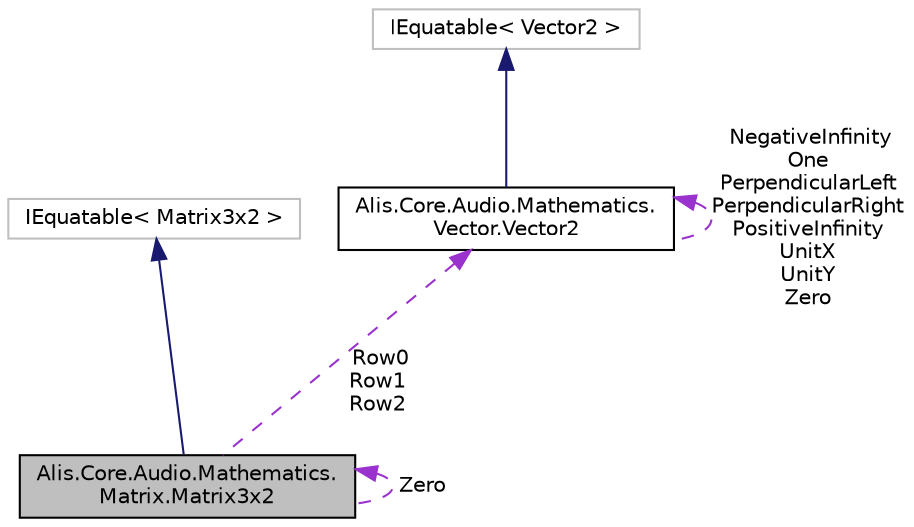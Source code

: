 digraph "Alis.Core.Audio.Mathematics.Matrix.Matrix3x2"
{
 // LATEX_PDF_SIZE
  edge [fontname="Helvetica",fontsize="10",labelfontname="Helvetica",labelfontsize="10"];
  node [fontname="Helvetica",fontsize="10",shape=record];
  Node1 [label="Alis.Core.Audio.Mathematics.\lMatrix.Matrix3x2",height=0.2,width=0.4,color="black", fillcolor="grey75", style="filled", fontcolor="black",tooltip="Represents a 3x2 matrix."];
  Node2 -> Node1 [dir="back",color="midnightblue",fontsize="10",style="solid",fontname="Helvetica"];
  Node2 [label="IEquatable\< Matrix3x2 \>",height=0.2,width=0.4,color="grey75", fillcolor="white", style="filled",tooltip=" "];
  Node3 -> Node1 [dir="back",color="darkorchid3",fontsize="10",style="dashed",label=" Row0\nRow1\nRow2" ,fontname="Helvetica"];
  Node3 [label="Alis.Core.Audio.Mathematics.\lVector.Vector2",height=0.2,width=0.4,color="black", fillcolor="white", style="filled",URL="$struct_alis_1_1_core_1_1_audio_1_1_mathematics_1_1_vector_1_1_vector2.html",tooltip="Represents a 2D vector using two single-precision floating-point numbers."];
  Node4 -> Node3 [dir="back",color="midnightblue",fontsize="10",style="solid",fontname="Helvetica"];
  Node4 [label="IEquatable\< Vector2 \>",height=0.2,width=0.4,color="grey75", fillcolor="white", style="filled",tooltip=" "];
  Node3 -> Node3 [dir="back",color="darkorchid3",fontsize="10",style="dashed",label=" NegativeInfinity\nOne\nPerpendicularLeft\nPerpendicularRight\nPositiveInfinity\nUnitX\nUnitY\nZero" ,fontname="Helvetica"];
  Node1 -> Node1 [dir="back",color="darkorchid3",fontsize="10",style="dashed",label=" Zero" ,fontname="Helvetica"];
}
